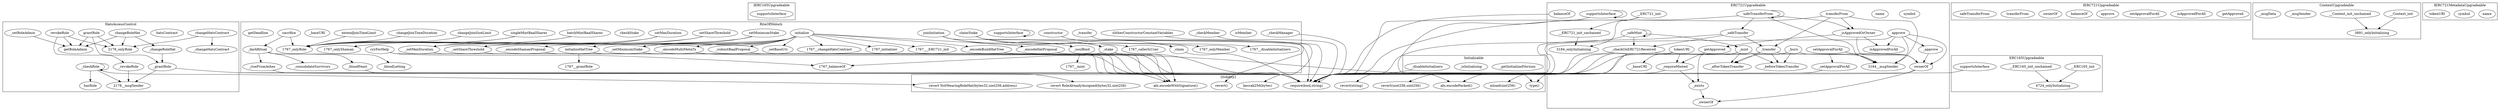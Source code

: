 strict digraph {
subgraph cluster_4736_IERC165Upgradeable {
label = "IERC165Upgradeable"
"4736_supportsInterface" [label="supportsInterface"]
}subgraph cluster_2178_HatsAccessControl {
label = "HatsAccessControl"
"2178_hasRole" [label="hasRole"]
"2178_changeRoleHat" [label="changeRoleHat"]
"2178_hatsContract" [label="hatsContract"]
"2178__revokeRole" [label="_revokeRole"]
"2178_changeHatsContract" [label="changeHatsContract"]
"2178__grantRole" [label="_grantRole"]
"2178_grantRole" [label="grantRole"]
"2178__checkRole" [label="_checkRole"]
"2178__setRoleAdmin" [label="_setRoleAdmin"]
"2178_getRoleAdmin" [label="getRoleAdmin"]
"2178_revokeRole" [label="revokeRole"]
"2178__changeHatsContract" [label="_changeHatsContract"]
"2178__changeRoleHat" [label="_changeRoleHat"]
"2178_changeHatsContract" -> "2178__changeHatsContract"
"2178_changeRoleHat" -> "2178_getRoleAdmin"
"2178_revokeRole" -> "2178_onlyRole"
"2178_grantRole" -> "2178_onlyRole"
"2178__checkRole" -> "2178__msgSender"
"2178_changeHatsContract" -> "2178_onlyRole"
"2178__revokeRole" -> "2178__msgSender"
"2178_grantRole" -> "2178_getRoleAdmin"
"2178__changeRoleHat" -> "2178__grantRole"
"2178__setRoleAdmin" -> "2178_getRoleAdmin"
"2178_revokeRole" -> "2178__revokeRole"
"2178__checkRole" -> "2178_hasRole"
"2178__checkRole" -> "2178__checkRole"
"2178_changeRoleHat" -> "2178_onlyRole"
"2178_changeRoleHat" -> "2178__changeRoleHat"
"2178_revokeRole" -> "2178_getRoleAdmin"
"2178__grantRole" -> "2178__msgSender"
"2178_grantRole" -> "2178__grantRole"
}subgraph cluster_4194_IERC721Upgradeable {
label = "IERC721Upgradeable"
"4194_getApproved" [label="getApproved"]
"4194_isApprovedForAll" [label="isApprovedForAll"]
"4194_setApprovalForAll" [label="setApprovalForAll"]
"4194_approve" [label="approve"]
"4194_balanceOf" [label="balanceOf"]
"4194_ownerOf" [label="ownerOf"]
"4194_transferFrom" [label="transferFrom"]
"4194_safeTransferFrom" [label="safeTransferFrom"]
}subgraph cluster_1767_RiteOfMoloch {
label = "RiteOfMoloch"
"1767__bloodLetting" [label="_bloodLetting"]
"1767__stake" [label="_stake"]
"1767_extendJoinTimeLimit" [label="extendJoinTimeLimit"]
"1767_isMember" [label="isMember"]
"1767_slitherConstructorConstantVariables" [label="slitherConstructorConstantVariables"]
"1767_constructor" [label="constructor"]
"1767_batchMintBaalShares" [label="batchMintBaalShares"]
"1767__checkManager" [label="_checkManager"]
"1767__darkRitual" [label="_darkRitual"]
"1767_supportsInterface" [label="supportsInterface"]
"1767_sacrifice" [label="sacrifice"]
"1767__checkMember" [label="_checkMember"]
"1767__bloodFeast" [label="_bloodFeast"]
"1767_setMaxDuration" [label="setMaxDuration"]
"1767__encodeShamanProposal" [label="_encodeShamanProposal"]
"1767__consolidateSurvivors" [label="_consolidateSurvivors"]
"1767__encodeMultiMetaTx" [label="_encodeMultiMetaTx"]
"1767_cryForHelp" [label="cryForHelp"]
"1767_joinInitiation" [label="joinInitiation"]
"1767_claimStake" [label="claimStake"]
"1767__riseFromAshes" [label="_riseFromAshes"]
"1767__submitBaalProposal" [label="_submitBaalProposal"]
"1767_initialize" [label="initialize"]
"1767_checkStake" [label="checkStake"]
"1767__setMaxDuration" [label="_setMaxDuration"]
"1767__transfer" [label="_transfer"]
"1767__setShareThreshold" [label="_setShareThreshold"]
"1767__soulBind" [label="_soulBind"]
"1767_singleMintBaalShares" [label="singleMintBaalShares"]
"1767_initializeHatTree" [label="initializeHatTree"]
"1767_setMinimumStake" [label="setMinimumStake"]
"1767__encodeBuildHatTree" [label="_encodeBuildHatTree"]
"1767_changeJoinTimeDuration" [label="changeJoinTimeDuration"]
"1767__setBaseUri" [label="_setBaseUri"]
"1767__claim" [label="_claim"]
"1767_setShareThreshold" [label="setShareThreshold"]
"1767__encodeHatProposal" [label="_encodeHatProposal"]
"1767__baseURI" [label="_baseURI"]
"1767_changeJoinSizeLimit" [label="changeJoinSizeLimit"]
"1767_getDeadline" [label="getDeadline"]
"1767__setMinimumStake" [label="_setMinimumStake"]
"1767__soulBind" -> "1767__mint"
"1767_initialize" -> "1767__setBaseUri"
"1767_initialize" -> "1767__setMaxDuration"
"1767_initialize" -> "1767__changeHatsContract"
"1767_setMinimumStake" -> "1767__setMinimumStake"
"1767_claimStake" -> "1767_onlyMember"
"1767_sacrifice" -> "1767__darkRitual"
"1767_singleMintBaalShares" -> "1767_onlyRole"
"1767_initialize" -> "1767__encodeMultiMetaTx"
"1767_initialize" -> "1767__encodeHatProposal"
"1767_batchMintBaalShares" -> "1767_onlyShaman"
"1767__darkRitual" -> "1767__bloodFeast"
"1767_setShareThreshold" -> "1767_onlyRole"
"1767_initialize" -> "1767__setShareThreshold"
"1767_setMaxDuration" -> "1767_onlyRole"
"1767_initialize" -> "1767__encodeShamanProposal"
"1767_batchMintBaalShares" -> "1767_onlyRole"
"1767_joinInitiation" -> "1767__stake"
"1767__stake" -> "1767_balanceOf"
"1767_initialize" -> "1767_initializer"
"1767_joinInitiation" -> "1767_callerIsUser"
"1767_initialize" -> "1767___ERC721_init"
"1767_sacrifice" -> "1767_onlyRole"
"1767_setMaxDuration" -> "1767__setMaxDuration"
"1767_initializeHatTree" -> "1767__grantRole"
"1767_claimStake" -> "1767__claim"
"1767_extendJoinTimeLimit" -> "1767_onlyRole"
"1767_initialize" -> "1767__encodeBuildHatTree"
"1767_setMinimumStake" -> "1767_onlyRole"
"1767_constructor" -> "1767__disableInitializers"
"1767__darkRitual" -> "1767__riseFromAshes"
"1767_joinInitiation" -> "1767__soulBind"
"1767_initialize" -> "1767_initializeHatTree"
"1767_singleMintBaalShares" -> "1767_onlyShaman"
"1767_cryForHelp" -> "1767_balanceOf"
"1767__darkRitual" -> "1767__bloodLetting"
"1767__darkRitual" -> "1767__consolidateSurvivors"
"1767_initialize" -> "1767__setMinimumStake"
"1767_initialize" -> "1767__submitBaalProposal"
"1767_changeJoinTimeDuration" -> "1767_onlyRole"
"1767_changeJoinSizeLimit" -> "1767_onlyRole"
"1767_setShareThreshold" -> "1767__setShareThreshold"
"1767_supportsInterface" -> "1767_supportsInterface"
}subgraph cluster_3184_ERC721Upgradeable {
label = "ERC721Upgradeable"
"3184__burn" [label="_burn"]
"3184_symbol" [label="symbol"]
"3184__mint" [label="_mint"]
"3184__beforeTokenTransfer" [label="_beforeTokenTransfer"]
"3184__setApprovalForAll" [label="_setApprovalForAll"]
"3184__transfer" [label="_transfer"]
"3184_name" [label="name"]
"3184__ownerOf" [label="_ownerOf"]
"3184_getApproved" [label="getApproved"]
"3184__requireMinted" [label="_requireMinted"]
"3184_supportsInterface" [label="supportsInterface"]
"3184__approve" [label="_approve"]
"3184_ownerOf" [label="ownerOf"]
"3184__checkOnERC721Received" [label="_checkOnERC721Received"]
"3184_approve" [label="approve"]
"3184_transferFrom" [label="transferFrom"]
"3184__exists" [label="_exists"]
"3184___ERC721_init_unchained" [label="__ERC721_init_unchained"]
"3184__afterTokenTransfer" [label="_afterTokenTransfer"]
"3184__safeMint" [label="_safeMint"]
"3184_tokenURI" [label="tokenURI"]
"3184_setApprovalForAll" [label="setApprovalForAll"]
"3184_safeTransferFrom" [label="safeTransferFrom"]
"3184___ERC721_init" [label="__ERC721_init"]
"3184__safeTransfer" [label="_safeTransfer"]
"3184__baseURI" [label="_baseURI"]
"3184__isApprovedOrOwner" [label="_isApprovedOrOwner"]
"3184_isApprovedForAll" [label="isApprovedForAll"]
"3184_balanceOf" [label="balanceOf"]
"3184_setApprovalForAll" -> "3184__setApprovalForAll"
"3184__transfer" -> "3184_ownerOf"
"3184__safeMint" -> "3184__checkOnERC721Received"
"3184_tokenURI" -> "3184__requireMinted"
"3184_ownerOf" -> "3184__ownerOf"
"3184_approve" -> "3184__msgSender"
"3184_safeTransferFrom" -> "3184__isApprovedOrOwner"
"3184__isApprovedOrOwner" -> "3184_ownerOf"
"3184__safeMint" -> "3184__mint"
"3184__mint" -> "3184__beforeTokenTransfer"
"3184__burn" -> "3184_ownerOf"
"3184__checkOnERC721Received" -> "3184__msgSender"
"3184__isApprovedOrOwner" -> "3184_isApprovedForAll"
"3184__safeMint" -> "3184__safeMint"
"3184_safeTransferFrom" -> "3184__safeTransfer"
"3184__isApprovedOrOwner" -> "3184_getApproved"
"3184_transferFrom" -> "3184__msgSender"
"3184__requireMinted" -> "3184__exists"
"3184_supportsInterface" -> "3184_supportsInterface"
"3184_getApproved" -> "3184__requireMinted"
"3184__mint" -> "3184__afterTokenTransfer"
"3184__burn" -> "3184__beforeTokenTransfer"
"3184_safeTransferFrom" -> "3184_safeTransferFrom"
"3184__safeTransfer" -> "3184__checkOnERC721Received"
"3184__safeTransfer" -> "3184__transfer"
"3184_approve" -> "3184_isApprovedForAll"
"3184__transfer" -> "3184__beforeTokenTransfer"
"3184___ERC721_init_unchained" -> "3184_onlyInitializing"
"3184__exists" -> "3184__ownerOf"
"3184___ERC721_init" -> "3184_onlyInitializing"
"3184___ERC721_init" -> "3184___ERC721_init_unchained"
"3184_transferFrom" -> "3184__transfer"
"3184_safeTransferFrom" -> "3184__msgSender"
"3184_tokenURI" -> "3184__baseURI"
"3184__burn" -> "3184__afterTokenTransfer"
"3184__transfer" -> "3184__afterTokenTransfer"
"3184__approve" -> "3184_ownerOf"
"3184_transferFrom" -> "3184__isApprovedOrOwner"
"3184_setApprovalForAll" -> "3184__msgSender"
"3184__mint" -> "3184__exists"
"3184_approve" -> "3184_ownerOf"
"3184_approve" -> "3184__approve"
}subgraph cluster_3891_ContextUpgradeable {
label = "ContextUpgradeable"
"3891___Context_init" [label="__Context_init"]
"3891___Context_init_unchained" [label="__Context_init_unchained"]
"3891__msgSender" [label="_msgSender"]
"3891__msgData" [label="_msgData"]
"3891___Context_init_unchained" -> "3891_onlyInitializing"
"3891___Context_init" -> "3891_onlyInitializing"
}subgraph cluster_4724_ERC165Upgradeable {
label = "ERC165Upgradeable"
"4724_supportsInterface" [label="supportsInterface"]
"4724___ERC165_init" [label="__ERC165_init"]
"4724___ERC165_init_unchained" [label="__ERC165_init_unchained"]
"4724___ERC165_init_unchained" -> "4724_onlyInitializing"
"4724___ERC165_init" -> "4724_onlyInitializing"
}subgraph cluster_4060_Initializable {
label = "Initializable"
"4060__getInitializedVersion" [label="_getInitializedVersion"]
"4060__isInitializing" [label="_isInitializing"]
"4060__disableInitializers" [label="_disableInitializers"]
}subgraph cluster_4221_IERC721MetadataUpgradeable {
label = "IERC721MetadataUpgradeable"
"4221_name" [label="name"]
"4221_symbol" [label="symbol"]
"4221_tokenURI" [label="tokenURI"]
}subgraph cluster_solidity {
label = "[Solidity]"
"revert NotWearingRoleHat(bytes32,uint256,address)" 
"abi.encodeWithSignature()" 
"type()" 
"keccak256(bytes)" 
"require(bool,string)" 
"mload(uint256)" 
"revert(string)" 
"abi.encodePacked()" 
"revert RoleAlreadyAssigned(bytes32,uint256)" 
"revert(uint256,uint256)" 
"revert()" 
"1767__setShareThreshold" -> "require(bool,string)"
"2178__grantRole" -> "revert RoleAlreadyAssigned(bytes32,uint256)"
"3184__transfer" -> "require(bool,string)"
"3184__safeMint" -> "require(bool,string)"
"3184_transferFrom" -> "require(bool,string)"
"3184_ownerOf" -> "require(bool,string)"
"3184_balanceOf" -> "require(bool,string)"
"1767_slitherConstructorConstantVariables" -> "keccak256(bytes)"
"1767__submitBaalProposal" -> "require(bool,string)"
"3184__mint" -> "require(bool,string)"
"1767_claimStake" -> "require(bool,string)"
"3184__checkOnERC721Received" -> "revert(string)"
"1767__setMinimumStake" -> "require(bool,string)"
"1767_joinInitiation" -> "require(bool,string)"
"1767__checkMember" -> "require(bool,string)"
"3184__requireMinted" -> "require(bool,string)"
"2178__checkRole" -> "revert NotWearingRoleHat(bytes32,uint256,address)"
"1767__transfer" -> "revert()"
"1767__setMaxDuration" -> "require(bool,string)"
"3184__setApprovalForAll" -> "require(bool,string)"
"4060__disableInitializers" -> "require(bool,string)"
"3184_safeTransferFrom" -> "require(bool,string)"
"3184__checkOnERC721Received" -> "mload(uint256)"
"1767__stake" -> "require(bool,string)"
"4724_supportsInterface" -> "type()"
"3184__checkOnERC721Received" -> "revert(uint256,uint256)"
"1767__claim" -> "require(bool,string)"
"1767__riseFromAshes" -> "require(bool,string)"
"1767__encodeShamanProposal" -> "abi.encodeWithSignature()"
"1767__encodeMultiMetaTx" -> "abi.encodePacked()"
"3184__safeTransfer" -> "require(bool,string)"
"3184_approve" -> "require(bool,string)"
"1767__encodeBuildHatTree" -> "abi.encodeWithSignature()"
"1767__bloodFeast" -> "require(bool,string)"
"3184_tokenURI" -> "abi.encodePacked()"
"3184_supportsInterface" -> "type()"
"1767__checkManager" -> "require(bool,string)"
"1767__encodeHatProposal" -> "abi.encodeWithSignature()"
"1767_initializeHatTree" -> "require(bool,string)"
"1767_cryForHelp" -> "require(bool,string)"
"1767__encodeMultiMetaTx" -> "abi.encodeWithSignature()"
}
}